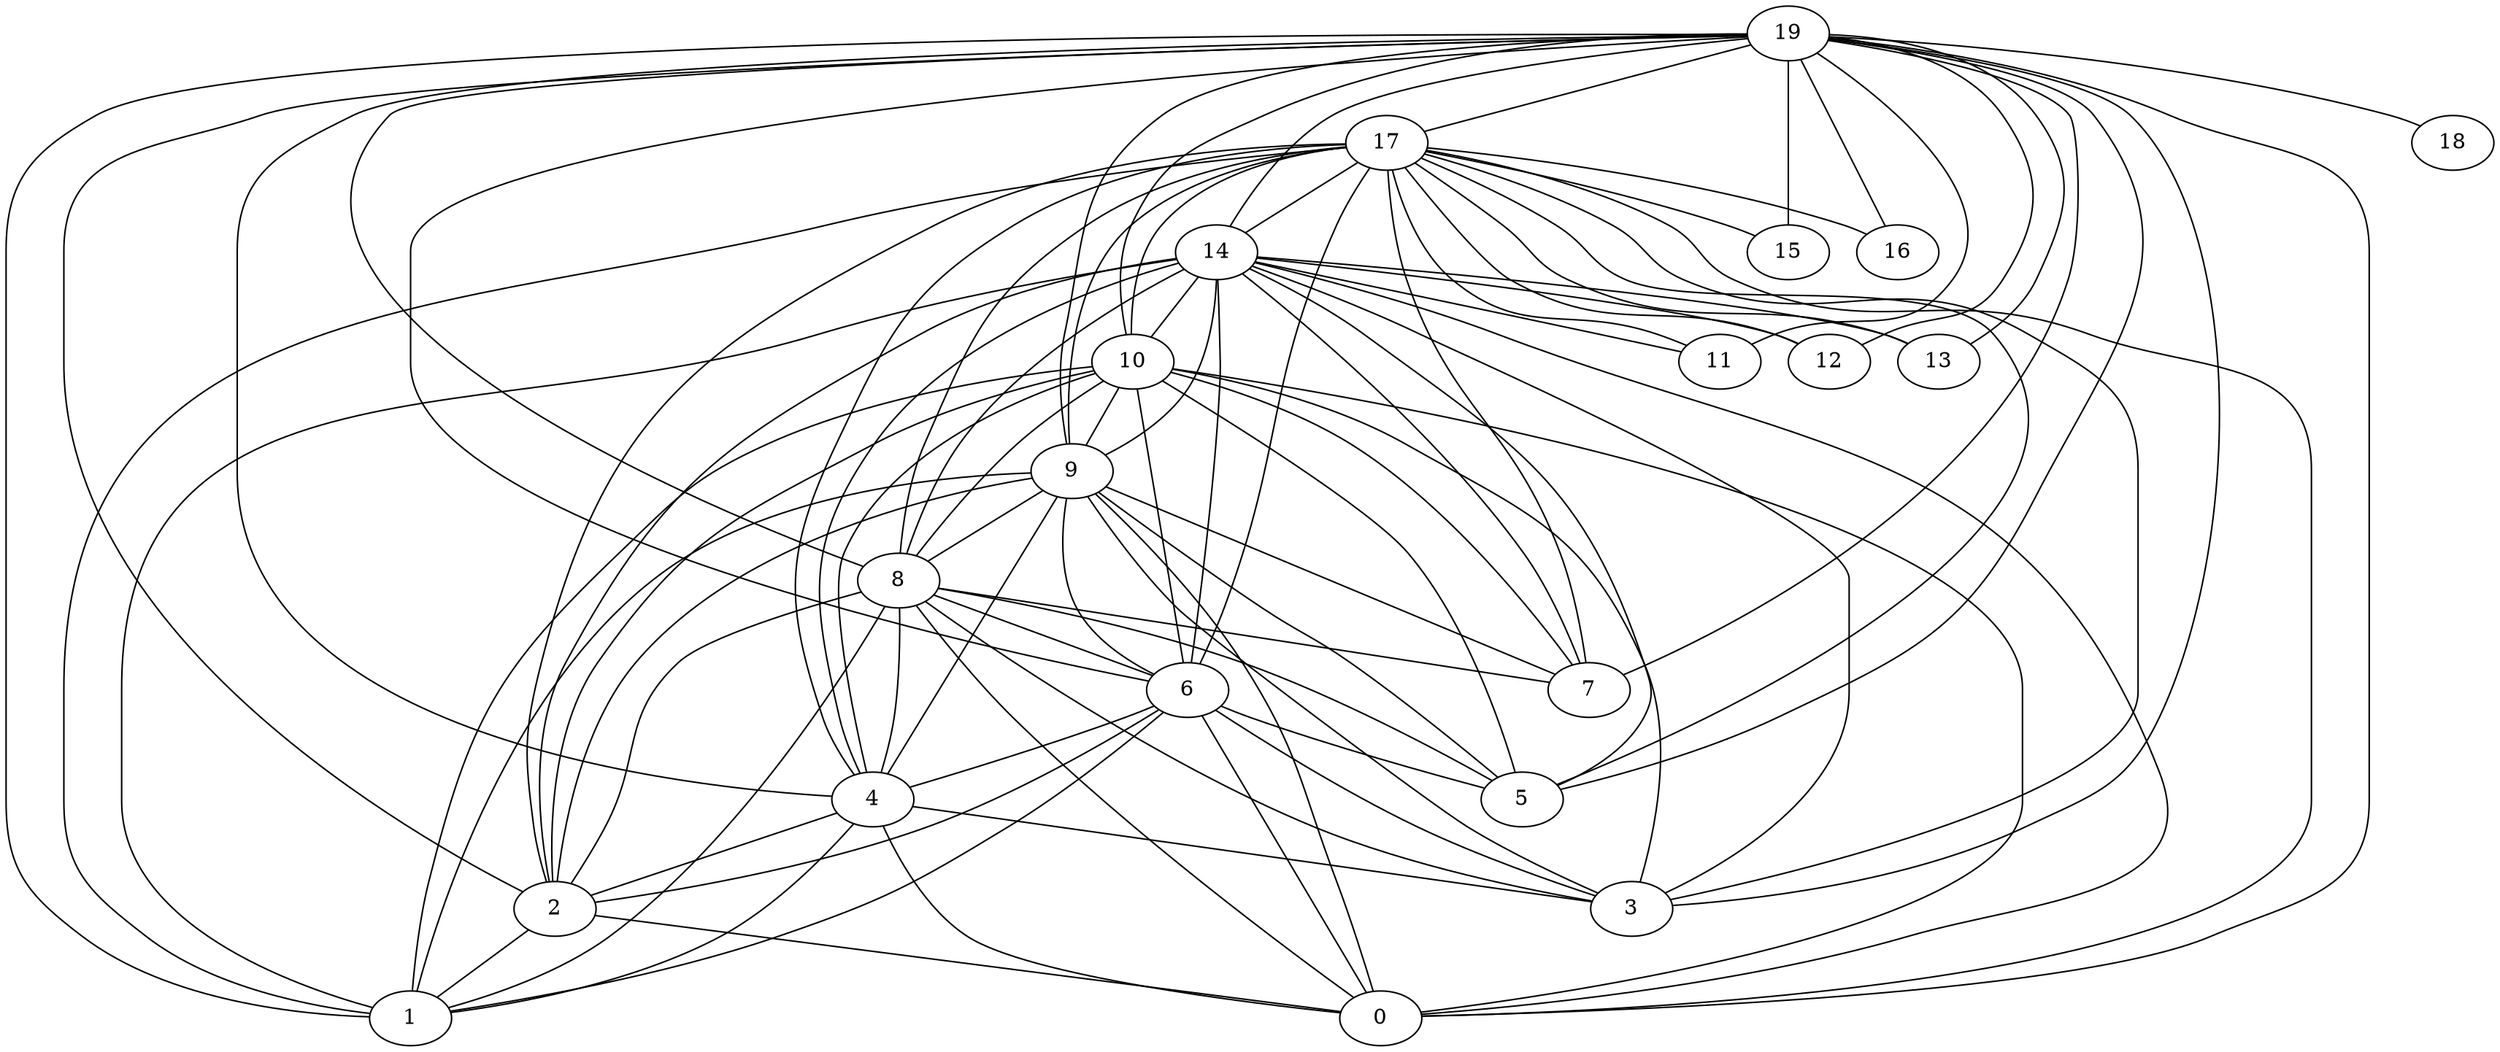 graph G {
0;
1;
2;
3;
4;
5;
6;
7;
8;
9;
10;
11;
12;
13;
14;
15;
16;
17;
18;
19;
19--0 ;
19--1 ;
19--2 ;
19--3 ;
19--4 ;
19--5 ;
19--6 ;
19--7 ;
19--8 ;
19--9 ;
19--10 ;
19--11 ;
19--12 ;
19--13 ;
19--14 ;
19--15 ;
19--16 ;
19--17 ;
19--18 ;
17--0 ;
17--1 ;
17--2 ;
17--3 ;
17--4 ;
17--5 ;
17--6 ;
17--7 ;
17--8 ;
17--9 ;
17--10 ;
17--11 ;
17--12 ;
17--13 ;
17--14 ;
17--15 ;
17--16 ;
14--0 ;
14--1 ;
14--2 ;
14--3 ;
14--4 ;
14--5 ;
14--6 ;
14--7 ;
14--8 ;
14--9 ;
14--10 ;
14--11 ;
14--12 ;
14--13 ;
10--0 ;
10--1 ;
10--2 ;
10--3 ;
10--4 ;
10--5 ;
10--6 ;
10--7 ;
10--8 ;
10--9 ;
9--0 ;
9--1 ;
9--2 ;
9--3 ;
9--4 ;
9--5 ;
9--6 ;
9--7 ;
9--8 ;
8--0 ;
8--1 ;
8--2 ;
8--3 ;
8--4 ;
8--5 ;
8--6 ;
8--7 ;
6--0 ;
6--1 ;
6--2 ;
6--3 ;
6--4 ;
6--5 ;
4--0 ;
4--1 ;
4--2 ;
4--3 ;
2--0 ;
2--1 ;
}
